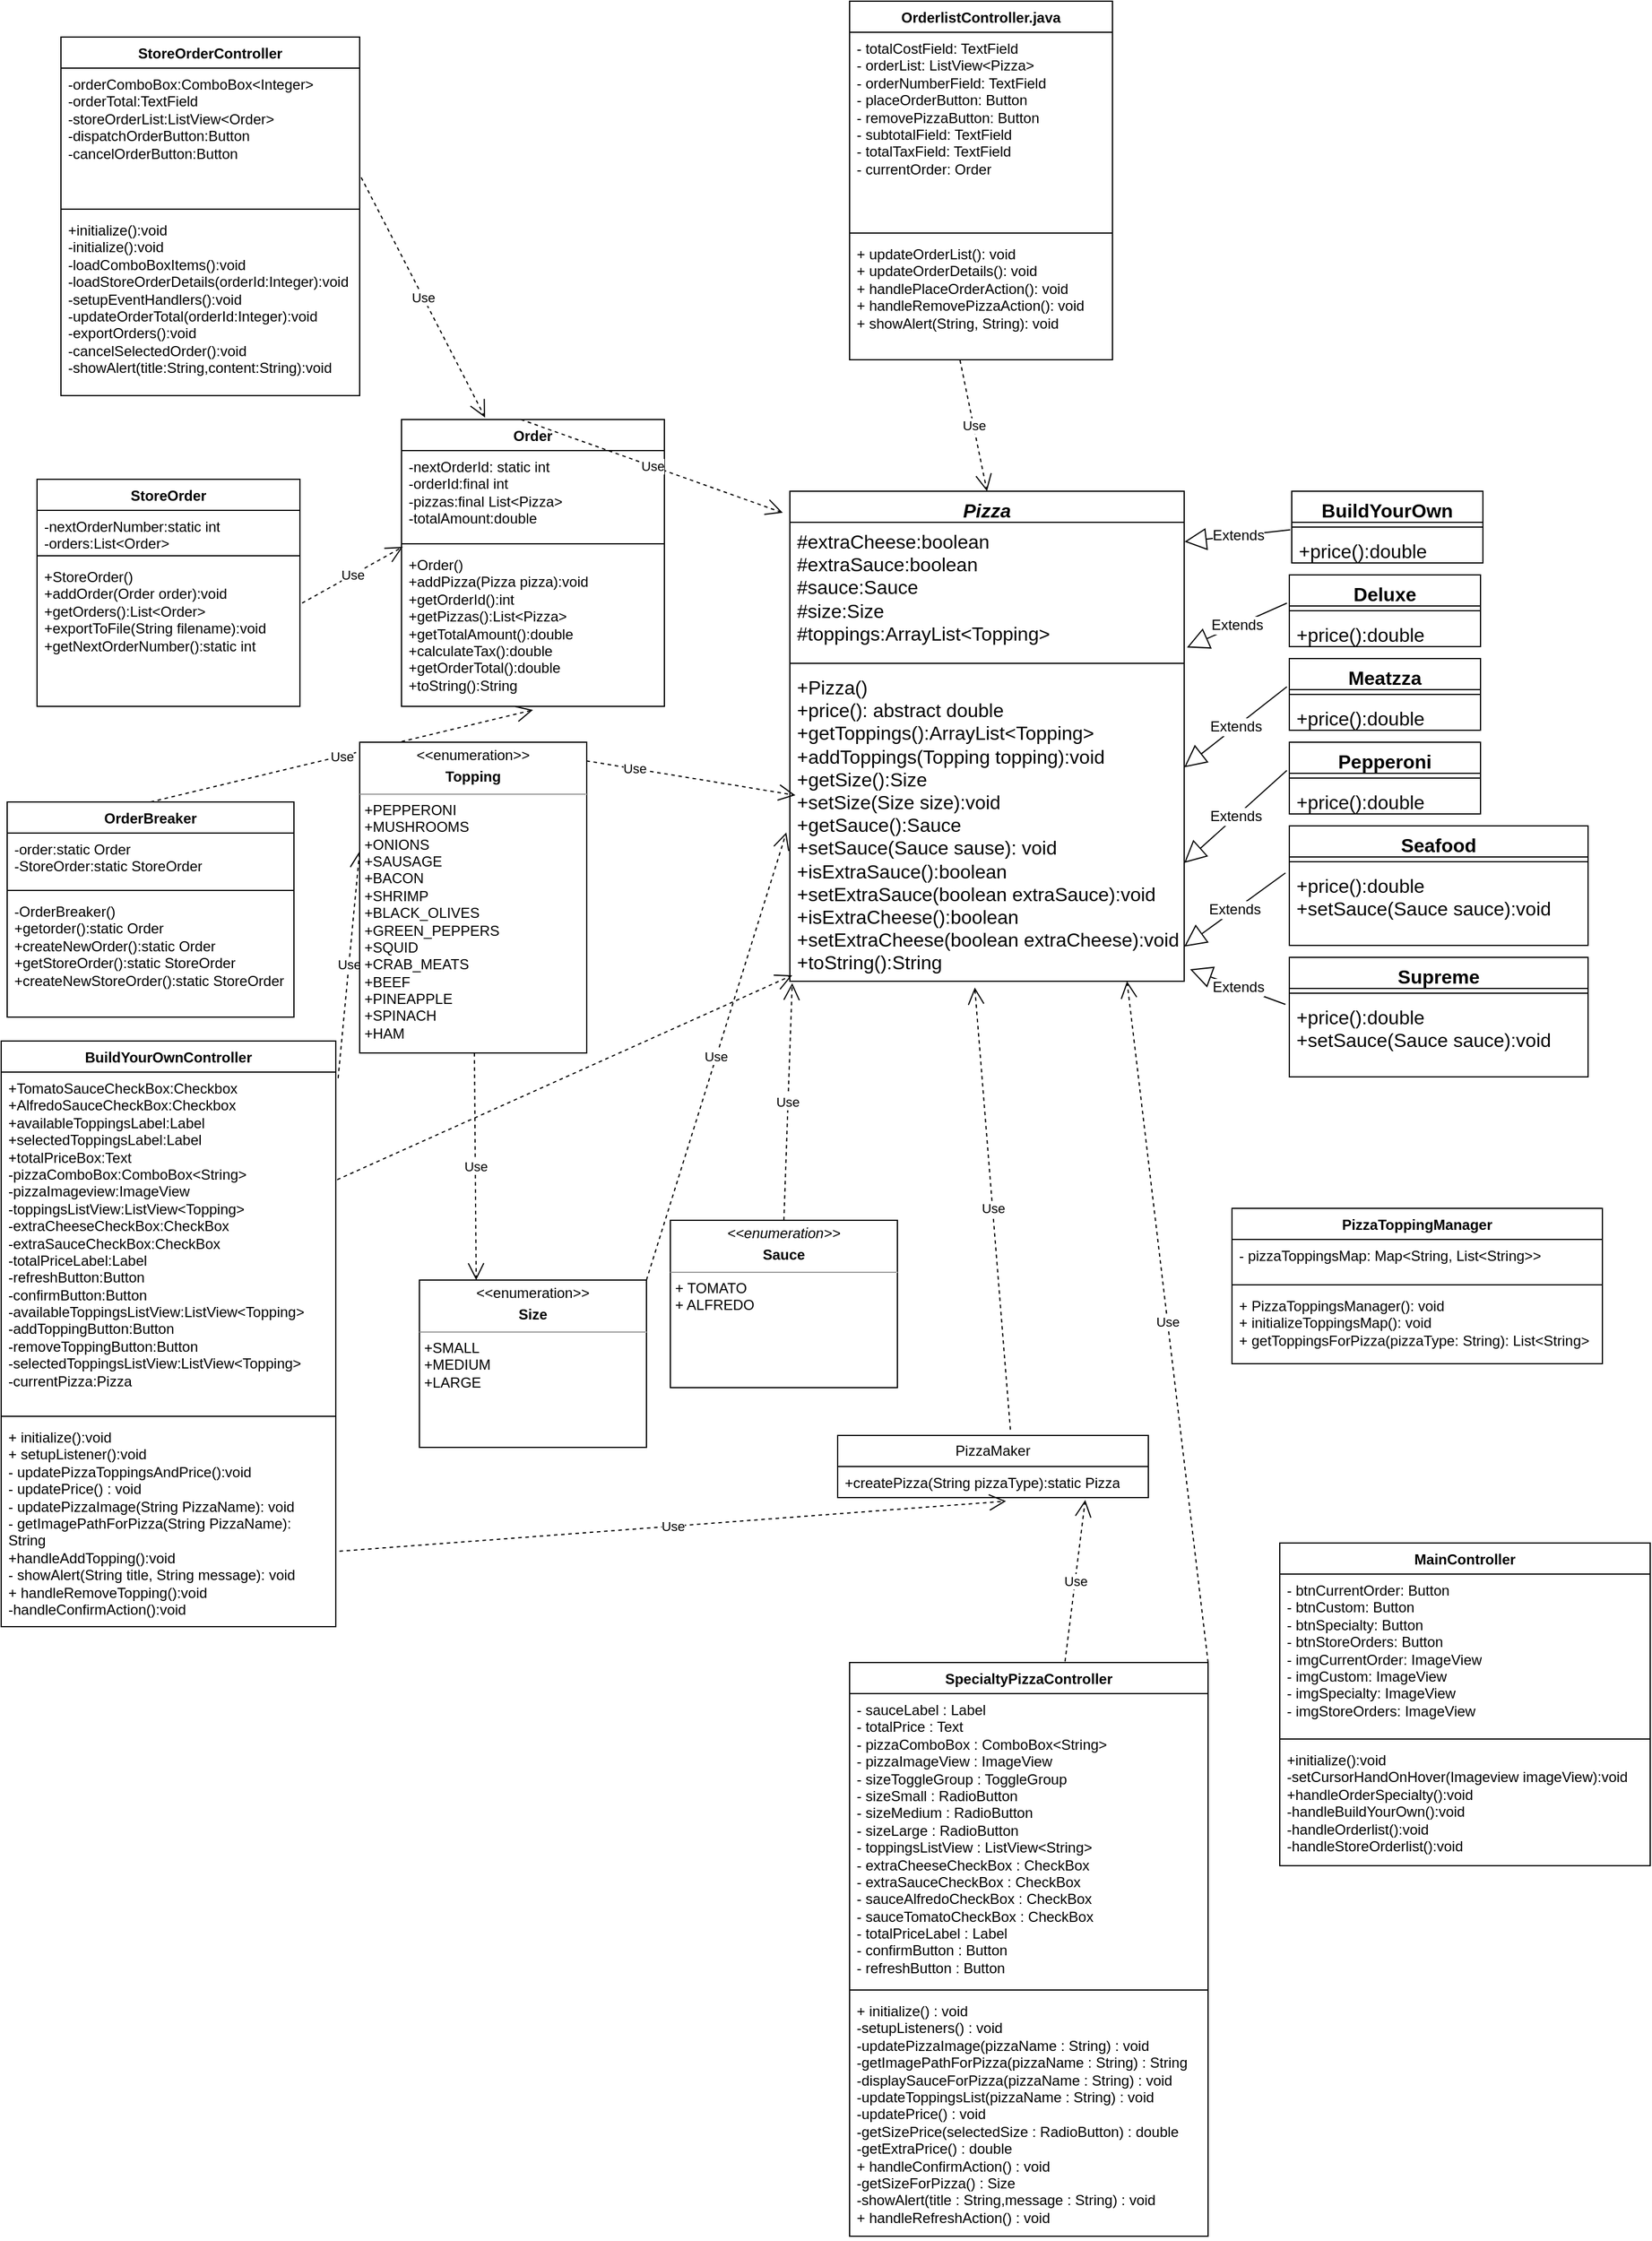 <mxfile version="22.1.4" type="device">
  <diagram id="C5RBs43oDa-KdzZeNtuy" name="Page-1">
    <mxGraphModel dx="3987" dy="2089" grid="1" gridSize="10" guides="1" tooltips="1" connect="1" arrows="1" fold="1" page="0" pageScale="1" pageWidth="827" pageHeight="1169" math="0" shadow="0">
      <root>
        <mxCell id="WIyWlLk6GJQsqaUBKTNV-0" />
        <mxCell id="WIyWlLk6GJQsqaUBKTNV-1" parent="WIyWlLk6GJQsqaUBKTNV-0" />
        <mxCell id="yi7wajlVVCb0jUOOM2uV-0" value="&lt;i&gt;Pizza&lt;/i&gt;" style="swimlane;fontStyle=1;align=center;verticalAlign=top;childLayout=stackLayout;horizontal=1;startSize=26;horizontalStack=0;resizeParent=1;resizeParentMax=0;resizeLast=0;collapsible=1;marginBottom=0;whiteSpace=wrap;html=1;fontSize=16;" parent="WIyWlLk6GJQsqaUBKTNV-1" vertex="1">
          <mxGeometry x="110" y="10" width="330" height="410" as="geometry" />
        </mxCell>
        <mxCell id="yi7wajlVVCb0jUOOM2uV-1" value="&lt;div&gt;#extraCheese:boolean&amp;nbsp;&lt;/div&gt;&lt;div&gt;#extraSauce:boolean&lt;/div&gt;&lt;div&gt;#sauce:Sauce&lt;/div&gt;&lt;div&gt;#size:Size&lt;/div&gt;&lt;div&gt;&lt;span style=&quot;background-color: initial;&quot;&gt;#toppings:ArrayList&amp;lt;Topping&amp;gt;&lt;/span&gt;&lt;br&gt;&lt;/div&gt;" style="text;strokeColor=none;fillColor=none;align=left;verticalAlign=top;spacingLeft=4;spacingRight=4;overflow=hidden;rotatable=0;points=[[0,0.5],[1,0.5]];portConstraint=eastwest;whiteSpace=wrap;html=1;fontSize=16;" parent="yi7wajlVVCb0jUOOM2uV-0" vertex="1">
          <mxGeometry y="26" width="330" height="114" as="geometry" />
        </mxCell>
        <mxCell id="yi7wajlVVCb0jUOOM2uV-2" value="" style="line;strokeWidth=1;fillColor=none;align=left;verticalAlign=middle;spacingTop=-1;spacingLeft=3;spacingRight=3;rotatable=0;labelPosition=right;points=[];portConstraint=eastwest;strokeColor=inherit;fontSize=16;" parent="yi7wajlVVCb0jUOOM2uV-0" vertex="1">
          <mxGeometry y="140" width="330" height="8" as="geometry" />
        </mxCell>
        <mxCell id="yi7wajlVVCb0jUOOM2uV-3" value="+Pizza()&lt;br&gt;+price(): abstract double&lt;br&gt;+getToppings():ArrayList&amp;lt;Topping&amp;gt;&lt;br&gt;+addToppings(Topping topping):void&lt;br&gt;+getSize():Size&lt;br&gt;+setSize(Size size):void&lt;br&gt;+getSauce():Sauce&lt;br&gt;+setSauce(Sauce sause): void&lt;br&gt;+isExtraSauce():boolean&lt;br&gt;+setExtraSauce(boolean extraSauce):void&lt;br&gt;+isExtraCheese():boolean&lt;br&gt;+setExtraCheese(boolean extraCheese):void&lt;br&gt;+toString():String" style="text;strokeColor=none;fillColor=none;align=left;verticalAlign=top;spacingLeft=4;spacingRight=4;overflow=hidden;rotatable=0;points=[[0,0.5],[1,0.5]];portConstraint=eastwest;whiteSpace=wrap;html=1;fontSize=16;" parent="yi7wajlVVCb0jUOOM2uV-0" vertex="1">
          <mxGeometry y="148" width="330" height="262" as="geometry" />
        </mxCell>
        <mxCell id="yi7wajlVVCb0jUOOM2uV-5" value="BuildYourOwn&lt;br&gt;" style="swimlane;fontStyle=1;align=center;verticalAlign=top;childLayout=stackLayout;horizontal=1;startSize=26;horizontalStack=0;resizeParent=1;resizeParentMax=0;resizeLast=0;collapsible=1;marginBottom=0;whiteSpace=wrap;html=1;fontSize=16;" parent="WIyWlLk6GJQsqaUBKTNV-1" vertex="1">
          <mxGeometry x="530" y="10" width="160" height="60" as="geometry" />
        </mxCell>
        <mxCell id="yi7wajlVVCb0jUOOM2uV-7" value="" style="line;strokeWidth=1;fillColor=none;align=left;verticalAlign=middle;spacingTop=-1;spacingLeft=3;spacingRight=3;rotatable=0;labelPosition=right;points=[];portConstraint=eastwest;strokeColor=inherit;fontSize=16;" parent="yi7wajlVVCb0jUOOM2uV-5" vertex="1">
          <mxGeometry y="26" width="160" height="8" as="geometry" />
        </mxCell>
        <mxCell id="yi7wajlVVCb0jUOOM2uV-8" value="+price():double" style="text;strokeColor=none;fillColor=none;align=left;verticalAlign=top;spacingLeft=4;spacingRight=4;overflow=hidden;rotatable=0;points=[[0,0.5],[1,0.5]];portConstraint=eastwest;whiteSpace=wrap;html=1;fontSize=16;" parent="yi7wajlVVCb0jUOOM2uV-5" vertex="1">
          <mxGeometry y="34" width="160" height="26" as="geometry" />
        </mxCell>
        <mxCell id="yi7wajlVVCb0jUOOM2uV-9" value="Extends" style="endArrow=block;endSize=16;endFill=0;html=1;rounded=0;fontSize=12;curved=1;exitX=-0.007;exitY=-0.068;exitDx=0;exitDy=0;exitPerimeter=0;entryX=1.001;entryY=0.142;entryDx=0;entryDy=0;entryPerimeter=0;" parent="WIyWlLk6GJQsqaUBKTNV-1" source="yi7wajlVVCb0jUOOM2uV-8" target="yi7wajlVVCb0jUOOM2uV-1" edge="1">
          <mxGeometry width="160" relative="1" as="geometry">
            <mxPoint x="510" y="290" as="sourcePoint" />
            <mxPoint x="670" y="290" as="targetPoint" />
          </mxGeometry>
        </mxCell>
        <mxCell id="yi7wajlVVCb0jUOOM2uV-10" value="Deluxe&lt;br&gt;" style="swimlane;fontStyle=1;align=center;verticalAlign=top;childLayout=stackLayout;horizontal=1;startSize=26;horizontalStack=0;resizeParent=1;resizeParentMax=0;resizeLast=0;collapsible=1;marginBottom=0;whiteSpace=wrap;html=1;fontSize=16;" parent="WIyWlLk6GJQsqaUBKTNV-1" vertex="1">
          <mxGeometry x="528" y="80" width="160" height="60" as="geometry" />
        </mxCell>
        <mxCell id="yi7wajlVVCb0jUOOM2uV-11" value="" style="line;strokeWidth=1;fillColor=none;align=left;verticalAlign=middle;spacingTop=-1;spacingLeft=3;spacingRight=3;rotatable=0;labelPosition=right;points=[];portConstraint=eastwest;strokeColor=inherit;fontSize=16;" parent="yi7wajlVVCb0jUOOM2uV-10" vertex="1">
          <mxGeometry y="26" width="160" height="8" as="geometry" />
        </mxCell>
        <mxCell id="yi7wajlVVCb0jUOOM2uV-12" value="+price():double" style="text;strokeColor=none;fillColor=none;align=left;verticalAlign=top;spacingLeft=4;spacingRight=4;overflow=hidden;rotatable=0;points=[[0,0.5],[1,0.5]];portConstraint=eastwest;whiteSpace=wrap;html=1;fontSize=16;" parent="yi7wajlVVCb0jUOOM2uV-10" vertex="1">
          <mxGeometry y="34" width="160" height="26" as="geometry" />
        </mxCell>
        <mxCell id="yi7wajlVVCb0jUOOM2uV-13" value="Extends" style="endArrow=block;endSize=16;endFill=0;html=1;rounded=0;fontSize=12;curved=1;exitX=-0.013;exitY=0.394;exitDx=0;exitDy=0;exitPerimeter=0;entryX=1.007;entryY=0.919;entryDx=0;entryDy=0;entryPerimeter=0;" parent="WIyWlLk6GJQsqaUBKTNV-1" source="yi7wajlVVCb0jUOOM2uV-10" target="yi7wajlVVCb0jUOOM2uV-1" edge="1">
          <mxGeometry width="160" relative="1" as="geometry">
            <mxPoint x="470" y="290" as="sourcePoint" />
            <mxPoint x="630" y="290" as="targetPoint" />
          </mxGeometry>
        </mxCell>
        <mxCell id="yi7wajlVVCb0jUOOM2uV-14" value="Meatzza" style="swimlane;fontStyle=1;align=center;verticalAlign=top;childLayout=stackLayout;horizontal=1;startSize=26;horizontalStack=0;resizeParent=1;resizeParentMax=0;resizeLast=0;collapsible=1;marginBottom=0;whiteSpace=wrap;html=1;fontSize=16;" parent="WIyWlLk6GJQsqaUBKTNV-1" vertex="1">
          <mxGeometry x="528" y="150" width="160" height="60" as="geometry" />
        </mxCell>
        <mxCell id="yi7wajlVVCb0jUOOM2uV-15" value="" style="line;strokeWidth=1;fillColor=none;align=left;verticalAlign=middle;spacingTop=-1;spacingLeft=3;spacingRight=3;rotatable=0;labelPosition=right;points=[];portConstraint=eastwest;strokeColor=inherit;fontSize=16;" parent="yi7wajlVVCb0jUOOM2uV-14" vertex="1">
          <mxGeometry y="26" width="160" height="8" as="geometry" />
        </mxCell>
        <mxCell id="yi7wajlVVCb0jUOOM2uV-16" value="+price():double" style="text;strokeColor=none;fillColor=none;align=left;verticalAlign=top;spacingLeft=4;spacingRight=4;overflow=hidden;rotatable=0;points=[[0,0.5],[1,0.5]];portConstraint=eastwest;whiteSpace=wrap;html=1;fontSize=16;" parent="yi7wajlVVCb0jUOOM2uV-14" vertex="1">
          <mxGeometry y="34" width="160" height="26" as="geometry" />
        </mxCell>
        <mxCell id="yi7wajlVVCb0jUOOM2uV-17" value="Extends" style="endArrow=block;endSize=16;endFill=0;html=1;rounded=0;fontSize=12;curved=1;exitX=-0.013;exitY=0.394;exitDx=0;exitDy=0;exitPerimeter=0;entryX=1.007;entryY=0.919;entryDx=0;entryDy=0;entryPerimeter=0;" parent="WIyWlLk6GJQsqaUBKTNV-1" source="yi7wajlVVCb0jUOOM2uV-14" edge="1">
          <mxGeometry width="160" relative="1" as="geometry">
            <mxPoint x="468" y="370" as="sourcePoint" />
            <mxPoint x="440" y="241" as="targetPoint" />
          </mxGeometry>
        </mxCell>
        <mxCell id="yi7wajlVVCb0jUOOM2uV-18" value="Pepperoni" style="swimlane;fontStyle=1;align=center;verticalAlign=top;childLayout=stackLayout;horizontal=1;startSize=26;horizontalStack=0;resizeParent=1;resizeParentMax=0;resizeLast=0;collapsible=1;marginBottom=0;whiteSpace=wrap;html=1;fontSize=16;" parent="WIyWlLk6GJQsqaUBKTNV-1" vertex="1">
          <mxGeometry x="528" y="220" width="160" height="60" as="geometry" />
        </mxCell>
        <mxCell id="yi7wajlVVCb0jUOOM2uV-19" value="" style="line;strokeWidth=1;fillColor=none;align=left;verticalAlign=middle;spacingTop=-1;spacingLeft=3;spacingRight=3;rotatable=0;labelPosition=right;points=[];portConstraint=eastwest;strokeColor=inherit;fontSize=16;" parent="yi7wajlVVCb0jUOOM2uV-18" vertex="1">
          <mxGeometry y="26" width="160" height="8" as="geometry" />
        </mxCell>
        <mxCell id="yi7wajlVVCb0jUOOM2uV-20" value="+price():double" style="text;strokeColor=none;fillColor=none;align=left;verticalAlign=top;spacingLeft=4;spacingRight=4;overflow=hidden;rotatable=0;points=[[0,0.5],[1,0.5]];portConstraint=eastwest;whiteSpace=wrap;html=1;fontSize=16;" parent="yi7wajlVVCb0jUOOM2uV-18" vertex="1">
          <mxGeometry y="34" width="160" height="26" as="geometry" />
        </mxCell>
        <mxCell id="yi7wajlVVCb0jUOOM2uV-21" value="Extends" style="endArrow=block;endSize=16;endFill=0;html=1;rounded=0;fontSize=12;curved=1;exitX=-0.013;exitY=0.394;exitDx=0;exitDy=0;exitPerimeter=0;entryX=1.007;entryY=0.919;entryDx=0;entryDy=0;entryPerimeter=0;" parent="WIyWlLk6GJQsqaUBKTNV-1" source="yi7wajlVVCb0jUOOM2uV-18" edge="1">
          <mxGeometry width="160" relative="1" as="geometry">
            <mxPoint x="468" y="450" as="sourcePoint" />
            <mxPoint x="440" y="321" as="targetPoint" />
          </mxGeometry>
        </mxCell>
        <mxCell id="yi7wajlVVCb0jUOOM2uV-22" value="Seafood&lt;br&gt;" style="swimlane;fontStyle=1;align=center;verticalAlign=top;childLayout=stackLayout;horizontal=1;startSize=26;horizontalStack=0;resizeParent=1;resizeParentMax=0;resizeLast=0;collapsible=1;marginBottom=0;whiteSpace=wrap;html=1;fontSize=16;" parent="WIyWlLk6GJQsqaUBKTNV-1" vertex="1">
          <mxGeometry x="528" y="290" width="250" height="100" as="geometry" />
        </mxCell>
        <mxCell id="yi7wajlVVCb0jUOOM2uV-23" value="" style="line;strokeWidth=1;fillColor=none;align=left;verticalAlign=middle;spacingTop=-1;spacingLeft=3;spacingRight=3;rotatable=0;labelPosition=right;points=[];portConstraint=eastwest;strokeColor=inherit;fontSize=16;" parent="yi7wajlVVCb0jUOOM2uV-22" vertex="1">
          <mxGeometry y="26" width="250" height="8" as="geometry" />
        </mxCell>
        <mxCell id="yi7wajlVVCb0jUOOM2uV-24" value="+price():double&lt;br&gt;+setSauce(Sauce sauce):void" style="text;strokeColor=none;fillColor=none;align=left;verticalAlign=top;spacingLeft=4;spacingRight=4;overflow=hidden;rotatable=0;points=[[0,0.5],[1,0.5]];portConstraint=eastwest;whiteSpace=wrap;html=1;fontSize=16;" parent="yi7wajlVVCb0jUOOM2uV-22" vertex="1">
          <mxGeometry y="34" width="250" height="66" as="geometry" />
        </mxCell>
        <mxCell id="yi7wajlVVCb0jUOOM2uV-25" value="Extends" style="endArrow=block;endSize=16;endFill=0;html=1;rounded=0;fontSize=12;curved=1;exitX=-0.013;exitY=0.394;exitDx=0;exitDy=0;exitPerimeter=0;entryX=1.007;entryY=0.919;entryDx=0;entryDy=0;entryPerimeter=0;" parent="WIyWlLk6GJQsqaUBKTNV-1" source="yi7wajlVVCb0jUOOM2uV-22" edge="1">
          <mxGeometry width="160" relative="1" as="geometry">
            <mxPoint x="468" y="520" as="sourcePoint" />
            <mxPoint x="440" y="391" as="targetPoint" />
          </mxGeometry>
        </mxCell>
        <mxCell id="yi7wajlVVCb0jUOOM2uV-28" value="Supreme" style="swimlane;fontStyle=1;align=center;verticalAlign=top;childLayout=stackLayout;horizontal=1;startSize=26;horizontalStack=0;resizeParent=1;resizeParentMax=0;resizeLast=0;collapsible=1;marginBottom=0;whiteSpace=wrap;html=1;fontSize=16;" parent="WIyWlLk6GJQsqaUBKTNV-1" vertex="1">
          <mxGeometry x="528" y="400" width="250" height="100" as="geometry" />
        </mxCell>
        <mxCell id="yi7wajlVVCb0jUOOM2uV-29" value="" style="line;strokeWidth=1;fillColor=none;align=left;verticalAlign=middle;spacingTop=-1;spacingLeft=3;spacingRight=3;rotatable=0;labelPosition=right;points=[];portConstraint=eastwest;strokeColor=inherit;fontSize=16;" parent="yi7wajlVVCb0jUOOM2uV-28" vertex="1">
          <mxGeometry y="26" width="250" height="8" as="geometry" />
        </mxCell>
        <mxCell id="yi7wajlVVCb0jUOOM2uV-30" value="+price():double&lt;br&gt;+setSauce(Sauce sauce):void" style="text;strokeColor=none;fillColor=none;align=left;verticalAlign=top;spacingLeft=4;spacingRight=4;overflow=hidden;rotatable=0;points=[[0,0.5],[1,0.5]];portConstraint=eastwest;whiteSpace=wrap;html=1;fontSize=16;" parent="yi7wajlVVCb0jUOOM2uV-28" vertex="1">
          <mxGeometry y="34" width="250" height="66" as="geometry" />
        </mxCell>
        <mxCell id="yi7wajlVVCb0jUOOM2uV-31" value="Extends" style="endArrow=block;endSize=16;endFill=0;html=1;rounded=0;fontSize=12;curved=1;exitX=-0.013;exitY=0.394;exitDx=0;exitDy=0;exitPerimeter=0;entryX=1.015;entryY=0.962;entryDx=0;entryDy=0;entryPerimeter=0;" parent="WIyWlLk6GJQsqaUBKTNV-1" source="yi7wajlVVCb0jUOOM2uV-28" target="yi7wajlVVCb0jUOOM2uV-3" edge="1">
          <mxGeometry width="160" relative="1" as="geometry">
            <mxPoint x="468" y="634" as="sourcePoint" />
            <mxPoint x="440" y="505" as="targetPoint" />
          </mxGeometry>
        </mxCell>
        <mxCell id="QZ8onxzTzEqCRuj4e2hm-0" value="PizzaMaker" style="swimlane;fontStyle=0;childLayout=stackLayout;horizontal=1;startSize=26;fillColor=none;horizontalStack=0;resizeParent=1;resizeParentMax=0;resizeLast=0;collapsible=1;marginBottom=0;whiteSpace=wrap;html=1;" parent="WIyWlLk6GJQsqaUBKTNV-1" vertex="1">
          <mxGeometry x="150" y="800" width="260" height="52" as="geometry" />
        </mxCell>
        <mxCell id="QZ8onxzTzEqCRuj4e2hm-1" value="+createPizza(String pizzaType):static Pizza" style="text;strokeColor=none;fillColor=none;align=left;verticalAlign=top;spacingLeft=4;spacingRight=4;overflow=hidden;rotatable=0;points=[[0,0.5],[1,0.5]];portConstraint=eastwest;whiteSpace=wrap;html=1;" parent="QZ8onxzTzEqCRuj4e2hm-0" vertex="1">
          <mxGeometry y="26" width="260" height="26" as="geometry" />
        </mxCell>
        <mxCell id="QZ8onxzTzEqCRuj4e2hm-5" value="Use" style="endArrow=open;endSize=12;dashed=1;html=1;rounded=0;entryX=0.469;entryY=1.02;entryDx=0;entryDy=0;entryPerimeter=0;exitX=0.556;exitY=-0.092;exitDx=0;exitDy=0;exitPerimeter=0;" parent="WIyWlLk6GJQsqaUBKTNV-1" target="yi7wajlVVCb0jUOOM2uV-3" edge="1" source="QZ8onxzTzEqCRuj4e2hm-0">
          <mxGeometry width="160" relative="1" as="geometry">
            <mxPoint x="260" y="530" as="sourcePoint" />
            <mxPoint x="420" y="530" as="targetPoint" />
          </mxGeometry>
        </mxCell>
        <mxCell id="QZ8onxzTzEqCRuj4e2hm-6" value="Order" style="swimlane;fontStyle=1;align=center;verticalAlign=top;childLayout=stackLayout;horizontal=1;startSize=26;horizontalStack=0;resizeParent=1;resizeParentMax=0;resizeLast=0;collapsible=1;marginBottom=0;whiteSpace=wrap;html=1;" parent="WIyWlLk6GJQsqaUBKTNV-1" vertex="1">
          <mxGeometry x="-215" y="-50" width="220" height="240" as="geometry" />
        </mxCell>
        <mxCell id="QZ8onxzTzEqCRuj4e2hm-7" value="-nextOrderId: static int&lt;br&gt;-orderId:final int&lt;br&gt;-pizzas:final List&amp;lt;Pizza&amp;gt;&lt;br&gt;-totalAmount:double" style="text;strokeColor=none;fillColor=none;align=left;verticalAlign=top;spacingLeft=4;spacingRight=4;overflow=hidden;rotatable=0;points=[[0,0.5],[1,0.5]];portConstraint=eastwest;whiteSpace=wrap;html=1;" parent="QZ8onxzTzEqCRuj4e2hm-6" vertex="1">
          <mxGeometry y="26" width="220" height="74" as="geometry" />
        </mxCell>
        <mxCell id="QZ8onxzTzEqCRuj4e2hm-8" value="" style="line;strokeWidth=1;fillColor=none;align=left;verticalAlign=middle;spacingTop=-1;spacingLeft=3;spacingRight=3;rotatable=0;labelPosition=right;points=[];portConstraint=eastwest;strokeColor=inherit;" parent="QZ8onxzTzEqCRuj4e2hm-6" vertex="1">
          <mxGeometry y="100" width="220" height="8" as="geometry" />
        </mxCell>
        <mxCell id="QZ8onxzTzEqCRuj4e2hm-9" value="+Order()&lt;br&gt;+addPizza(Pizza pizza):void&lt;br&gt;+getOrderId():int&lt;br&gt;+getPizzas():List&amp;lt;Pizza&amp;gt;&lt;br&gt;+getTotalAmount():double&lt;br&gt;+calculateTax():double&lt;br&gt;+getOrderTotal():double&lt;br&gt;+toString():String" style="text;strokeColor=none;fillColor=none;align=left;verticalAlign=top;spacingLeft=4;spacingRight=4;overflow=hidden;rotatable=0;points=[[0,0.5],[1,0.5]];portConstraint=eastwest;whiteSpace=wrap;html=1;" parent="QZ8onxzTzEqCRuj4e2hm-6" vertex="1">
          <mxGeometry y="108" width="220" height="132" as="geometry" />
        </mxCell>
        <mxCell id="QZ8onxzTzEqCRuj4e2hm-10" value="Use" style="endArrow=open;endSize=12;dashed=1;html=1;rounded=0;entryX=-0.018;entryY=-0.07;entryDx=0;entryDy=0;entryPerimeter=0;" parent="QZ8onxzTzEqCRuj4e2hm-6" target="yi7wajlVVCb0jUOOM2uV-1" edge="1">
          <mxGeometry width="160" relative="1" as="geometry">
            <mxPoint x="100" as="sourcePoint" />
            <mxPoint x="260" as="targetPoint" />
          </mxGeometry>
        </mxCell>
        <mxCell id="QZ8onxzTzEqCRuj4e2hm-12" value="OrderBreaker" style="swimlane;fontStyle=1;align=center;verticalAlign=top;childLayout=stackLayout;horizontal=1;startSize=26;horizontalStack=0;resizeParent=1;resizeParentMax=0;resizeLast=0;collapsible=1;marginBottom=0;whiteSpace=wrap;html=1;" parent="WIyWlLk6GJQsqaUBKTNV-1" vertex="1">
          <mxGeometry x="-545" y="270" width="240" height="180" as="geometry" />
        </mxCell>
        <mxCell id="QZ8onxzTzEqCRuj4e2hm-13" value="-order:static Order&lt;br&gt;-StoreOrder:static StoreOrder&lt;br&gt;" style="text;strokeColor=none;fillColor=none;align=left;verticalAlign=top;spacingLeft=4;spacingRight=4;overflow=hidden;rotatable=0;points=[[0,0.5],[1,0.5]];portConstraint=eastwest;whiteSpace=wrap;html=1;" parent="QZ8onxzTzEqCRuj4e2hm-12" vertex="1">
          <mxGeometry y="26" width="240" height="44" as="geometry" />
        </mxCell>
        <mxCell id="QZ8onxzTzEqCRuj4e2hm-14" value="" style="line;strokeWidth=1;fillColor=none;align=left;verticalAlign=middle;spacingTop=-1;spacingLeft=3;spacingRight=3;rotatable=0;labelPosition=right;points=[];portConstraint=eastwest;strokeColor=inherit;" parent="QZ8onxzTzEqCRuj4e2hm-12" vertex="1">
          <mxGeometry y="70" width="240" height="8" as="geometry" />
        </mxCell>
        <mxCell id="QZ8onxzTzEqCRuj4e2hm-15" value="-OrderBreaker()&lt;br&gt;+getorder():static Order&lt;br&gt;+createNewOrder():static Order&lt;br&gt;+getStoreOrder():static StoreOrder&lt;br&gt;+createNewStoreOrder():static StoreOrder" style="text;strokeColor=none;fillColor=none;align=left;verticalAlign=top;spacingLeft=4;spacingRight=4;overflow=hidden;rotatable=0;points=[[0,0.5],[1,0.5]];portConstraint=eastwest;whiteSpace=wrap;html=1;" parent="QZ8onxzTzEqCRuj4e2hm-12" vertex="1">
          <mxGeometry y="78" width="240" height="102" as="geometry" />
        </mxCell>
        <mxCell id="QZ8onxzTzEqCRuj4e2hm-16" value="Use" style="endArrow=open;endSize=12;dashed=1;html=1;rounded=0;entryX=0.5;entryY=1.023;entryDx=0;entryDy=0;entryPerimeter=0;exitX=0.5;exitY=0;exitDx=0;exitDy=0;" parent="WIyWlLk6GJQsqaUBKTNV-1" source="QZ8onxzTzEqCRuj4e2hm-12" target="QZ8onxzTzEqCRuj4e2hm-9" edge="1">
          <mxGeometry width="160" relative="1" as="geometry">
            <mxPoint x="-140" y="290" as="sourcePoint" />
            <mxPoint x="20" y="290" as="targetPoint" />
          </mxGeometry>
        </mxCell>
        <mxCell id="QZ8onxzTzEqCRuj4e2hm-17" value="&lt;p style=&quot;margin:0px;margin-top:4px;text-align:center;&quot;&gt;&lt;i&gt;&amp;lt;&amp;lt;enumeration&amp;gt;&amp;gt;&lt;/i&gt;&lt;br&gt;&lt;/p&gt;&lt;p style=&quot;margin:0px;margin-top:4px;text-align:center;&quot;&gt;&lt;b style=&quot;&quot;&gt;Sauce&lt;/b&gt;&lt;/p&gt;&lt;hr size=&quot;1&quot;&gt;&lt;p style=&quot;margin:0px;margin-left:4px;&quot;&gt;+ TOMATO&lt;br&gt;&lt;/p&gt;&lt;p style=&quot;margin:0px;margin-left:4px;&quot;&gt;+ ALFREDO&lt;/p&gt;" style="verticalAlign=top;align=left;overflow=fill;fontSize=12;fontFamily=Helvetica;html=1;whiteSpace=wrap;" parent="WIyWlLk6GJQsqaUBKTNV-1" vertex="1">
          <mxGeometry x="10" y="620" width="190" height="140" as="geometry" />
        </mxCell>
        <mxCell id="QZ8onxzTzEqCRuj4e2hm-18" value="Use" style="endArrow=open;endSize=12;dashed=1;html=1;rounded=0;exitX=0.5;exitY=0;exitDx=0;exitDy=0;entryX=0.006;entryY=1.006;entryDx=0;entryDy=0;entryPerimeter=0;" parent="WIyWlLk6GJQsqaUBKTNV-1" source="QZ8onxzTzEqCRuj4e2hm-17" target="yi7wajlVVCb0jUOOM2uV-3" edge="1">
          <mxGeometry width="160" relative="1" as="geometry">
            <mxPoint x="120" y="300" as="sourcePoint" />
            <mxPoint x="40" y="570" as="targetPoint" />
          </mxGeometry>
        </mxCell>
        <mxCell id="QZ8onxzTzEqCRuj4e2hm-20" value="&lt;p style=&quot;margin:0px;margin-top:4px;text-align:center;&quot;&gt;&lt;span&gt;&amp;lt;&amp;lt;enumeration&amp;gt;&amp;gt;&lt;/span&gt;&lt;br&gt;&lt;/p&gt;&lt;p style=&quot;margin:0px;margin-top:4px;text-align:center;&quot;&gt;&lt;b style=&quot;&quot;&gt;Size&lt;/b&gt;&lt;/p&gt;&lt;hr size=&quot;1&quot;&gt;&lt;p style=&quot;margin:0px;margin-left:4px;&quot;&gt;+SMALL&lt;/p&gt;&lt;p style=&quot;margin:0px;margin-left:4px;&quot;&gt;+MEDIUM&lt;/p&gt;&lt;p style=&quot;margin:0px;margin-left:4px;&quot;&gt;+LARGE&lt;/p&gt;" style="verticalAlign=top;align=left;overflow=fill;fontSize=12;fontFamily=Helvetica;html=1;whiteSpace=wrap;fontStyle=0" parent="WIyWlLk6GJQsqaUBKTNV-1" vertex="1">
          <mxGeometry x="-200" y="670" width="190" height="140" as="geometry" />
        </mxCell>
        <mxCell id="QZ8onxzTzEqCRuj4e2hm-21" value="Use" style="endArrow=open;endSize=12;dashed=1;html=1;rounded=0;entryX=-0.009;entryY=0.525;entryDx=0;entryDy=0;entryPerimeter=0;exitX=1;exitY=0;exitDx=0;exitDy=0;" parent="WIyWlLk6GJQsqaUBKTNV-1" source="QZ8onxzTzEqCRuj4e2hm-20" target="yi7wajlVVCb0jUOOM2uV-3" edge="1">
          <mxGeometry width="160" relative="1" as="geometry">
            <mxPoint x="30" y="570" as="sourcePoint" />
            <mxPoint x="280" y="330" as="targetPoint" />
          </mxGeometry>
        </mxCell>
        <mxCell id="QZ8onxzTzEqCRuj4e2hm-22" value="StoreOrder" style="swimlane;fontStyle=1;align=center;verticalAlign=top;childLayout=stackLayout;horizontal=1;startSize=26;horizontalStack=0;resizeParent=1;resizeParentMax=0;resizeLast=0;collapsible=1;marginBottom=0;whiteSpace=wrap;html=1;" parent="WIyWlLk6GJQsqaUBKTNV-1" vertex="1">
          <mxGeometry x="-520" width="220" height="190" as="geometry" />
        </mxCell>
        <mxCell id="QZ8onxzTzEqCRuj4e2hm-23" value="-nextOrderNumber:static int&lt;br&gt;-orders:List&amp;lt;Order&amp;gt;" style="text;strokeColor=none;fillColor=none;align=left;verticalAlign=top;spacingLeft=4;spacingRight=4;overflow=hidden;rotatable=0;points=[[0,0.5],[1,0.5]];portConstraint=eastwest;whiteSpace=wrap;html=1;" parent="QZ8onxzTzEqCRuj4e2hm-22" vertex="1">
          <mxGeometry y="26" width="220" height="34" as="geometry" />
        </mxCell>
        <mxCell id="QZ8onxzTzEqCRuj4e2hm-24" value="" style="line;strokeWidth=1;fillColor=none;align=left;verticalAlign=middle;spacingTop=-1;spacingLeft=3;spacingRight=3;rotatable=0;labelPosition=right;points=[];portConstraint=eastwest;strokeColor=inherit;" parent="QZ8onxzTzEqCRuj4e2hm-22" vertex="1">
          <mxGeometry y="60" width="220" height="8" as="geometry" />
        </mxCell>
        <mxCell id="QZ8onxzTzEqCRuj4e2hm-25" value="+StoreOrder()&lt;br&gt;+addOrder(Order order):void&lt;br&gt;+getOrders():List&amp;lt;Order&amp;gt;&lt;br&gt;+exportToFile(String filename):void&lt;br&gt;+getNextOrderNumber():static int" style="text;strokeColor=none;fillColor=none;align=left;verticalAlign=top;spacingLeft=4;spacingRight=4;overflow=hidden;rotatable=0;points=[[0,0.5],[1,0.5]];portConstraint=eastwest;whiteSpace=wrap;html=1;" parent="QZ8onxzTzEqCRuj4e2hm-22" vertex="1">
          <mxGeometry y="68" width="220" height="122" as="geometry" />
        </mxCell>
        <mxCell id="QZ8onxzTzEqCRuj4e2hm-30" value="Use" style="endArrow=open;endSize=12;dashed=1;html=1;rounded=0;entryX=0.014;entryY=0.406;entryDx=0;entryDy=0;entryPerimeter=0;exitX=0.5;exitY=0;exitDx=0;exitDy=0;" parent="WIyWlLk6GJQsqaUBKTNV-1" source="QZ8onxzTzEqCRuj4e2hm-27" target="yi7wajlVVCb0jUOOM2uV-3" edge="1">
          <mxGeometry width="160" relative="1" as="geometry">
            <mxPoint x="-330" y="570" as="sourcePoint" />
            <mxPoint x="-170" y="570" as="targetPoint" />
          </mxGeometry>
        </mxCell>
        <mxCell id="QZ8onxzTzEqCRuj4e2hm-31" value="BuildYourOwnController" style="swimlane;fontStyle=1;align=center;verticalAlign=top;childLayout=stackLayout;horizontal=1;startSize=26;horizontalStack=0;resizeParent=1;resizeParentMax=0;resizeLast=0;collapsible=1;marginBottom=0;whiteSpace=wrap;html=1;" parent="WIyWlLk6GJQsqaUBKTNV-1" vertex="1">
          <mxGeometry x="-550" y="470" width="280" height="490" as="geometry" />
        </mxCell>
        <mxCell id="QZ8onxzTzEqCRuj4e2hm-32" value="+TomatoSauceCheckBox:Checkbox&lt;br&gt;+AlfredoSauceCheckBox:Checkbox&lt;br&gt;+availableToppingsLabel:Label&lt;br&gt;+selectedToppingsLabel:Label&lt;br&gt;+totalPriceBox:Text&lt;br&gt;-pizzaComboBox:ComboBox&amp;lt;String&amp;gt;&lt;br&gt;-pizzaImageview:ImageView&lt;br&gt;-toppingsListView:ListView&amp;lt;Topping&amp;gt;&lt;br&gt;-extraCheeseCheckBox:CheckBox&lt;br&gt;-extraSauceCheckBox:CheckBox&lt;br&gt;-totalPriceLabel:Label&lt;br&gt;-refreshButton:Button&lt;br&gt;-confirmButton:Button&lt;br&gt;-availableToppingsListView:ListView&amp;lt;Topping&amp;gt;&lt;br&gt;-addToppingButton:Button&lt;br&gt;-removeToppingButton:Button&lt;br&gt;-selectedToppingsListView:ListView&amp;lt;Topping&amp;gt;&lt;br&gt;-currentPizza:Pizza" style="text;strokeColor=none;fillColor=none;align=left;verticalAlign=top;spacingLeft=4;spacingRight=4;overflow=hidden;rotatable=0;points=[[0,0.5],[1,0.5]];portConstraint=eastwest;whiteSpace=wrap;html=1;" parent="QZ8onxzTzEqCRuj4e2hm-31" vertex="1">
          <mxGeometry y="26" width="280" height="284" as="geometry" />
        </mxCell>
        <mxCell id="QZ8onxzTzEqCRuj4e2hm-33" value="" style="line;strokeWidth=1;fillColor=none;align=left;verticalAlign=middle;spacingTop=-1;spacingLeft=3;spacingRight=3;rotatable=0;labelPosition=right;points=[];portConstraint=eastwest;strokeColor=inherit;" parent="QZ8onxzTzEqCRuj4e2hm-31" vertex="1">
          <mxGeometry y="310" width="280" height="8" as="geometry" />
        </mxCell>
        <mxCell id="QZ8onxzTzEqCRuj4e2hm-34" value="+ initialize():void&lt;br&gt;+ setupListener():void&lt;br&gt;- updatePizzaToppingsAndPrice():void&lt;br&gt;- updatePrice() : void&lt;br&gt;- updatePizzaImage(String PizzaName): void&lt;br&gt;- getImagePathForPizza(String PizzaName): String&lt;br&gt;+handleAddTopping():void&lt;br&gt;- showAlert(String title, String message): void&lt;br&gt;+ handleRemoveTopping():void&lt;br&gt;-handleConfirmAction():void" style="text;strokeColor=none;fillColor=none;align=left;verticalAlign=top;spacingLeft=4;spacingRight=4;overflow=hidden;rotatable=0;points=[[0,0.5],[1,0.5]];portConstraint=eastwest;whiteSpace=wrap;html=1;" parent="QZ8onxzTzEqCRuj4e2hm-31" vertex="1">
          <mxGeometry y="318" width="280" height="172" as="geometry" />
        </mxCell>
        <mxCell id="QZ8onxzTzEqCRuj4e2hm-26" value="Use" style="endArrow=open;endSize=12;dashed=1;html=1;rounded=0;entryX=0.005;entryY=-0.011;entryDx=0;entryDy=0;entryPerimeter=0;exitX=1.008;exitY=0.292;exitDx=0;exitDy=0;exitPerimeter=0;" parent="WIyWlLk6GJQsqaUBKTNV-1" source="QZ8onxzTzEqCRuj4e2hm-25" target="QZ8onxzTzEqCRuj4e2hm-9" edge="1">
          <mxGeometry width="160" relative="1" as="geometry">
            <mxPoint x="-310" y="98.55" as="sourcePoint" />
            <mxPoint x="-150" y="98.55" as="targetPoint" />
          </mxGeometry>
        </mxCell>
        <mxCell id="c6NAwcyI4ZkL_lYZ3Zoa-0" value="Use" style="endArrow=open;endSize=12;dashed=1;html=1;rounded=0;exitX=1.007;exitY=0.018;exitDx=0;exitDy=0;exitPerimeter=0;entryX=0;entryY=0.35;entryDx=0;entryDy=0;entryPerimeter=0;" parent="WIyWlLk6GJQsqaUBKTNV-1" source="QZ8onxzTzEqCRuj4e2hm-32" target="QZ8onxzTzEqCRuj4e2hm-27" edge="1">
          <mxGeometry width="160" relative="1" as="geometry">
            <mxPoint x="-240" y="610" as="sourcePoint" />
            <mxPoint x="-80" y="610" as="targetPoint" />
          </mxGeometry>
        </mxCell>
        <mxCell id="c6NAwcyI4ZkL_lYZ3Zoa-1" value="Use" style="endArrow=open;endSize=12;dashed=1;html=1;rounded=0;entryX=0.25;entryY=0;entryDx=0;entryDy=0;" parent="WIyWlLk6GJQsqaUBKTNV-1" source="QZ8onxzTzEqCRuj4e2hm-27" target="QZ8onxzTzEqCRuj4e2hm-20" edge="1">
          <mxGeometry width="160" relative="1" as="geometry">
            <mxPoint x="-240" y="530" as="sourcePoint" />
            <mxPoint x="-80" y="530" as="targetPoint" />
          </mxGeometry>
        </mxCell>
        <mxCell id="c6NAwcyI4ZkL_lYZ3Zoa-2" value="" style="endArrow=open;endSize=12;dashed=1;html=1;rounded=0;exitX=1.004;exitY=0.317;exitDx=0;exitDy=0;exitPerimeter=0;entryX=0.006;entryY=0.981;entryDx=0;entryDy=0;entryPerimeter=0;" parent="WIyWlLk6GJQsqaUBKTNV-1" source="QZ8onxzTzEqCRuj4e2hm-32" target="yi7wajlVVCb0jUOOM2uV-3" edge="1">
          <mxGeometry width="160" relative="1" as="geometry">
            <mxPoint x="-240" y="530" as="sourcePoint" />
            <mxPoint x="-80" y="530" as="targetPoint" />
          </mxGeometry>
        </mxCell>
        <mxCell id="QZ8onxzTzEqCRuj4e2hm-27" value="&lt;p style=&quot;margin:0px;margin-top:4px;text-align:center;&quot;&gt;&lt;span&gt;&amp;lt;&amp;lt;enumeration&amp;gt;&amp;gt;&lt;/span&gt;&lt;br&gt;&lt;/p&gt;&lt;p style=&quot;margin:0px;margin-top:4px;text-align:center;&quot;&gt;&lt;b&gt;Topping&lt;/b&gt;&lt;/p&gt;&lt;hr size=&quot;1&quot;&gt;&lt;p style=&quot;margin:0px;margin-left:4px;&quot;&gt;+PEPPERONI&lt;/p&gt;&lt;p style=&quot;margin:0px;margin-left:4px;&quot;&gt;+MUSHROOMS&lt;/p&gt;&lt;p style=&quot;margin:0px;margin-left:4px;&quot;&gt;+ONIONS&lt;/p&gt;&lt;p style=&quot;margin:0px;margin-left:4px;&quot;&gt;+SAUSAGE&lt;/p&gt;&lt;p style=&quot;margin:0px;margin-left:4px;&quot;&gt;+BACON&lt;/p&gt;&lt;p style=&quot;margin:0px;margin-left:4px;&quot;&gt;+SHRIMP&lt;/p&gt;&lt;p style=&quot;margin:0px;margin-left:4px;&quot;&gt;+BLACK_OLIVES&lt;br&gt;+GREEN_PEPPERS&lt;br&gt;+SQUID&lt;br&gt;+CRAB_MEATS&lt;br&gt;+BEEF&lt;br&gt;+PINEAPPLE&lt;br&gt;+SPINACH&lt;br&gt;+HAM&lt;/p&gt;&lt;p style=&quot;margin:0px;margin-left:4px;&quot;&gt;&lt;br&gt;&lt;/p&gt;" style="verticalAlign=top;align=left;overflow=fill;fontSize=12;fontFamily=Helvetica;html=1;whiteSpace=wrap;fontStyle=0" parent="WIyWlLk6GJQsqaUBKTNV-1" vertex="1">
          <mxGeometry x="-250" y="220" width="190" height="260" as="geometry" />
        </mxCell>
        <mxCell id="1mr4OdW8BR9NjUNWEltS-1" value="Use" style="endArrow=open;endSize=12;dashed=1;html=1;rounded=0;entryX=0.542;entryY=1.115;entryDx=0;entryDy=0;entryPerimeter=0;exitX=1.011;exitY=0.633;exitDx=0;exitDy=0;exitPerimeter=0;" edge="1" parent="WIyWlLk6GJQsqaUBKTNV-1" source="QZ8onxzTzEqCRuj4e2hm-34" target="QZ8onxzTzEqCRuj4e2hm-1">
          <mxGeometry width="160" relative="1" as="geometry">
            <mxPoint x="280" y="900" as="sourcePoint" />
            <mxPoint x="450" y="900" as="targetPoint" />
          </mxGeometry>
        </mxCell>
        <mxCell id="1mr4OdW8BR9NjUNWEltS-2" value="MainController" style="swimlane;fontStyle=1;align=center;verticalAlign=top;childLayout=stackLayout;horizontal=1;startSize=26;horizontalStack=0;resizeParent=1;resizeParentMax=0;resizeLast=0;collapsible=1;marginBottom=0;whiteSpace=wrap;html=1;" vertex="1" parent="WIyWlLk6GJQsqaUBKTNV-1">
          <mxGeometry x="520" y="890" width="310" height="270" as="geometry" />
        </mxCell>
        <mxCell id="1mr4OdW8BR9NjUNWEltS-3" value="&lt;div&gt;- btnCurrentOrder: Button&lt;/div&gt;&lt;div&gt;- btnCustom: Button&lt;/div&gt;&lt;div&gt;- btnSpecialty: Button&lt;/div&gt;&lt;div&gt;- btnStoreOrders: Button&lt;/div&gt;&lt;div&gt;- imgCurrentOrder: ImageView&lt;/div&gt;&lt;div&gt;- imgCustom: ImageView&lt;/div&gt;&lt;div&gt;- imgSpecialty: ImageView&lt;/div&gt;&lt;div&gt;- imgStoreOrders: ImageView&lt;/div&gt;" style="text;strokeColor=none;fillColor=none;align=left;verticalAlign=top;spacingLeft=4;spacingRight=4;overflow=hidden;rotatable=0;points=[[0,0.5],[1,0.5]];portConstraint=eastwest;whiteSpace=wrap;html=1;" vertex="1" parent="1mr4OdW8BR9NjUNWEltS-2">
          <mxGeometry y="26" width="310" height="134" as="geometry" />
        </mxCell>
        <mxCell id="1mr4OdW8BR9NjUNWEltS-4" value="" style="line;strokeWidth=1;fillColor=none;align=left;verticalAlign=middle;spacingTop=-1;spacingLeft=3;spacingRight=3;rotatable=0;labelPosition=right;points=[];portConstraint=eastwest;strokeColor=inherit;" vertex="1" parent="1mr4OdW8BR9NjUNWEltS-2">
          <mxGeometry y="160" width="310" height="8" as="geometry" />
        </mxCell>
        <mxCell id="1mr4OdW8BR9NjUNWEltS-5" value="+initialize():void&lt;br&gt;-setCursorHandOnHover(Imageview imageView):void&lt;br&gt;+handleOrderSpecialty():void&lt;br&gt;-handleBuildYourOwn():void&lt;br&gt;-handleOrderlist():void&lt;br&gt;-handleStoreOrderlist():void" style="text;strokeColor=none;fillColor=none;align=left;verticalAlign=top;spacingLeft=4;spacingRight=4;overflow=hidden;rotatable=0;points=[[0,0.5],[1,0.5]];portConstraint=eastwest;whiteSpace=wrap;html=1;" vertex="1" parent="1mr4OdW8BR9NjUNWEltS-2">
          <mxGeometry y="168" width="310" height="102" as="geometry" />
        </mxCell>
        <mxCell id="1mr4OdW8BR9NjUNWEltS-6" value="OrderlistController.java" style="swimlane;fontStyle=1;align=center;verticalAlign=top;childLayout=stackLayout;horizontal=1;startSize=26;horizontalStack=0;resizeParent=1;resizeParentMax=0;resizeLast=0;collapsible=1;marginBottom=0;whiteSpace=wrap;html=1;" vertex="1" parent="WIyWlLk6GJQsqaUBKTNV-1">
          <mxGeometry x="160" y="-400" width="220" height="300" as="geometry" />
        </mxCell>
        <mxCell id="1mr4OdW8BR9NjUNWEltS-7" value="&lt;div&gt;- totalCostField: TextField&lt;/div&gt;&lt;div&gt;- orderList: ListView&amp;lt;Pizza&amp;gt;&lt;/div&gt;&lt;div&gt;- orderNumberField: TextField&lt;/div&gt;&lt;div&gt;- placeOrderButton: Button&lt;/div&gt;&lt;div&gt;- removePizzaButton: Button&lt;/div&gt;&lt;div&gt;- subtotalField: TextField&lt;/div&gt;&lt;div&gt;- totalTaxField: TextField&lt;/div&gt;&lt;div&gt;&lt;span style=&quot;background-color: initial;&quot;&gt;- currentOrder: Order&lt;/span&gt;&lt;br&gt;&lt;/div&gt;" style="text;strokeColor=none;fillColor=none;align=left;verticalAlign=top;spacingLeft=4;spacingRight=4;overflow=hidden;rotatable=0;points=[[0,0.5],[1,0.5]];portConstraint=eastwest;whiteSpace=wrap;html=1;" vertex="1" parent="1mr4OdW8BR9NjUNWEltS-6">
          <mxGeometry y="26" width="220" height="164" as="geometry" />
        </mxCell>
        <mxCell id="1mr4OdW8BR9NjUNWEltS-8" value="" style="line;strokeWidth=1;fillColor=none;align=left;verticalAlign=middle;spacingTop=-1;spacingLeft=3;spacingRight=3;rotatable=0;labelPosition=right;points=[];portConstraint=eastwest;strokeColor=inherit;" vertex="1" parent="1mr4OdW8BR9NjUNWEltS-6">
          <mxGeometry y="190" width="220" height="8" as="geometry" />
        </mxCell>
        <mxCell id="1mr4OdW8BR9NjUNWEltS-9" value="&lt;div&gt;+ updateOrderList(): void&lt;/div&gt;&lt;div&gt;+ updateOrderDetails(): void&lt;/div&gt;&lt;div&gt;+ handlePlaceOrderAction(): void&lt;/div&gt;&lt;div&gt;+ handleRemovePizzaAction(): void&lt;/div&gt;&lt;div&gt;+ showAlert(String, String): void&lt;/div&gt;" style="text;strokeColor=none;fillColor=none;align=left;verticalAlign=top;spacingLeft=4;spacingRight=4;overflow=hidden;rotatable=0;points=[[0,0.5],[1,0.5]];portConstraint=eastwest;whiteSpace=wrap;html=1;" vertex="1" parent="1mr4OdW8BR9NjUNWEltS-6">
          <mxGeometry y="198" width="220" height="102" as="geometry" />
        </mxCell>
        <mxCell id="1mr4OdW8BR9NjUNWEltS-10" value="Use" style="endArrow=open;endSize=12;dashed=1;html=1;rounded=0;exitX=0.42;exitY=1.004;exitDx=0;exitDy=0;exitPerimeter=0;entryX=0.5;entryY=0;entryDx=0;entryDy=0;" edge="1" parent="WIyWlLk6GJQsqaUBKTNV-1" source="1mr4OdW8BR9NjUNWEltS-9" target="yi7wajlVVCb0jUOOM2uV-0">
          <mxGeometry width="160" relative="1" as="geometry">
            <mxPoint x="130" y="-160" as="sourcePoint" />
            <mxPoint x="290" y="-160" as="targetPoint" />
          </mxGeometry>
        </mxCell>
        <mxCell id="1mr4OdW8BR9NjUNWEltS-11" value="PizzaToppingManager" style="swimlane;fontStyle=1;align=center;verticalAlign=top;childLayout=stackLayout;horizontal=1;startSize=26;horizontalStack=0;resizeParent=1;resizeParentMax=0;resizeLast=0;collapsible=1;marginBottom=0;whiteSpace=wrap;html=1;" vertex="1" parent="WIyWlLk6GJQsqaUBKTNV-1">
          <mxGeometry x="480" y="610" width="310" height="130" as="geometry" />
        </mxCell>
        <mxCell id="1mr4OdW8BR9NjUNWEltS-12" value="- pizzaToppingsMap: Map&amp;lt;String, List&amp;lt;String&amp;gt;&amp;gt;" style="text;strokeColor=none;fillColor=none;align=left;verticalAlign=top;spacingLeft=4;spacingRight=4;overflow=hidden;rotatable=0;points=[[0,0.5],[1,0.5]];portConstraint=eastwest;whiteSpace=wrap;html=1;" vertex="1" parent="1mr4OdW8BR9NjUNWEltS-11">
          <mxGeometry y="26" width="310" height="34" as="geometry" />
        </mxCell>
        <mxCell id="1mr4OdW8BR9NjUNWEltS-13" value="" style="line;strokeWidth=1;fillColor=none;align=left;verticalAlign=middle;spacingTop=-1;spacingLeft=3;spacingRight=3;rotatable=0;labelPosition=right;points=[];portConstraint=eastwest;strokeColor=inherit;" vertex="1" parent="1mr4OdW8BR9NjUNWEltS-11">
          <mxGeometry y="60" width="310" height="8" as="geometry" />
        </mxCell>
        <mxCell id="1mr4OdW8BR9NjUNWEltS-14" value="+ PizzaToppingsManager(): void&lt;br&gt;+ initializeToppingsMap(): void&lt;br&gt;+ getToppingsForPizza(pizzaType: String): List&amp;lt;String&amp;gt;" style="text;strokeColor=none;fillColor=none;align=left;verticalAlign=top;spacingLeft=4;spacingRight=4;overflow=hidden;rotatable=0;points=[[0,0.5],[1,0.5]];portConstraint=eastwest;whiteSpace=wrap;html=1;" vertex="1" parent="1mr4OdW8BR9NjUNWEltS-11">
          <mxGeometry y="68" width="310" height="62" as="geometry" />
        </mxCell>
        <mxCell id="1mr4OdW8BR9NjUNWEltS-15" value="SpecialtyPizzaController" style="swimlane;fontStyle=1;align=center;verticalAlign=top;childLayout=stackLayout;horizontal=1;startSize=26;horizontalStack=0;resizeParent=1;resizeParentMax=0;resizeLast=0;collapsible=1;marginBottom=0;whiteSpace=wrap;html=1;" vertex="1" parent="WIyWlLk6GJQsqaUBKTNV-1">
          <mxGeometry x="160" y="990" width="300" height="480" as="geometry" />
        </mxCell>
        <mxCell id="1mr4OdW8BR9NjUNWEltS-16" value="&lt;div&gt;- sauceLabel : Label&lt;/div&gt;&lt;div&gt;- totalPrice : Text&lt;/div&gt;&lt;div&gt;- pizzaComboBox : ComboBox&amp;lt;String&amp;gt;&lt;/div&gt;&lt;div&gt;- pizzaImageView : ImageView&lt;/div&gt;&lt;div&gt;- sizeToggleGroup : ToggleGroup&lt;/div&gt;&lt;div&gt;- sizeSmall : RadioButton&lt;/div&gt;&lt;div&gt;- sizeMedium : RadioButton&lt;/div&gt;&lt;div&gt;- sizeLarge : RadioButton&lt;/div&gt;&lt;div&gt;- toppingsListView : ListView&amp;lt;String&amp;gt;&lt;/div&gt;&lt;div&gt;- extraCheeseCheckBox : CheckBox&lt;/div&gt;&lt;div&gt;- extraSauceCheckBox : CheckBox&lt;/div&gt;&lt;div&gt;- sauceAlfredoCheckBox : CheckBox&lt;/div&gt;&lt;div&gt;- sauceTomatoCheckBox : CheckBox&lt;/div&gt;&lt;div&gt;- totalPriceLabel : Label&lt;/div&gt;&lt;div&gt;- confirmButton : Button&lt;/div&gt;&lt;div&gt;- refreshButton : Button&lt;/div&gt;" style="text;strokeColor=none;fillColor=none;align=left;verticalAlign=top;spacingLeft=4;spacingRight=4;overflow=hidden;rotatable=0;points=[[0,0.5],[1,0.5]];portConstraint=eastwest;whiteSpace=wrap;html=1;" vertex="1" parent="1mr4OdW8BR9NjUNWEltS-15">
          <mxGeometry y="26" width="300" height="244" as="geometry" />
        </mxCell>
        <mxCell id="1mr4OdW8BR9NjUNWEltS-17" value="" style="line;strokeWidth=1;fillColor=none;align=left;verticalAlign=middle;spacingTop=-1;spacingLeft=3;spacingRight=3;rotatable=0;labelPosition=right;points=[];portConstraint=eastwest;strokeColor=inherit;" vertex="1" parent="1mr4OdW8BR9NjUNWEltS-15">
          <mxGeometry y="270" width="300" height="8" as="geometry" />
        </mxCell>
        <mxCell id="1mr4OdW8BR9NjUNWEltS-18" value="&lt;div&gt;+ initialize() : void&lt;/div&gt;&lt;div&gt;-setupListeners() : void&lt;/div&gt;&lt;div&gt;-updatePizzaImage(pizzaName : String) : void&lt;/div&gt;&lt;div&gt;-getImagePathForPizza(pizzaName : String) : String&lt;/div&gt;&lt;div&gt;-displaySauceForPizza(pizzaName : String) : void&lt;/div&gt;&lt;div&gt;-updateToppingsList(pizzaName : String) : void&lt;/div&gt;&lt;div&gt;-updatePrice() : void&lt;/div&gt;&lt;div&gt;-getSizePrice(selectedSize : RadioButton) : double&lt;/div&gt;&lt;div&gt;-getExtraPrice() : double&lt;/div&gt;&lt;div&gt;+ handleConfirmAction() : void&lt;/div&gt;&lt;div&gt;-getSizeForPizza() : Size&lt;/div&gt;&lt;div&gt;-showAlert(title : String,message : String) : void&lt;/div&gt;&lt;div&gt;+ handleRefreshAction() : void&lt;/div&gt;" style="text;strokeColor=none;fillColor=none;align=left;verticalAlign=top;spacingLeft=4;spacingRight=4;overflow=hidden;rotatable=0;points=[[0,0.5],[1,0.5]];portConstraint=eastwest;whiteSpace=wrap;html=1;" vertex="1" parent="1mr4OdW8BR9NjUNWEltS-15">
          <mxGeometry y="278" width="300" height="202" as="geometry" />
        </mxCell>
        <mxCell id="1mr4OdW8BR9NjUNWEltS-20" value="StoreOrderController" style="swimlane;fontStyle=1;align=center;verticalAlign=top;childLayout=stackLayout;horizontal=1;startSize=26;horizontalStack=0;resizeParent=1;resizeParentMax=0;resizeLast=0;collapsible=1;marginBottom=0;whiteSpace=wrap;html=1;" vertex="1" parent="WIyWlLk6GJQsqaUBKTNV-1">
          <mxGeometry x="-500" y="-370" width="250" height="300" as="geometry" />
        </mxCell>
        <mxCell id="1mr4OdW8BR9NjUNWEltS-21" value="&lt;div&gt;-orderComboBox:ComboBox&amp;lt;Integer&amp;gt;&lt;/div&gt;&lt;div&gt;-orderTotal:TextField&lt;/div&gt;&lt;div&gt;-storeOrderList:ListView&amp;lt;Order&amp;gt;&lt;/div&gt;&lt;div&gt;-dispatchOrderButton:Button&lt;/div&gt;&lt;div&gt;-cancelOrderButton:Button&lt;/div&gt;" style="text;strokeColor=none;fillColor=none;align=left;verticalAlign=top;spacingLeft=4;spacingRight=4;overflow=hidden;rotatable=0;points=[[0,0.5],[1,0.5]];portConstraint=eastwest;whiteSpace=wrap;html=1;" vertex="1" parent="1mr4OdW8BR9NjUNWEltS-20">
          <mxGeometry y="26" width="250" height="114" as="geometry" />
        </mxCell>
        <mxCell id="1mr4OdW8BR9NjUNWEltS-22" value="" style="line;strokeWidth=1;fillColor=none;align=left;verticalAlign=middle;spacingTop=-1;spacingLeft=3;spacingRight=3;rotatable=0;labelPosition=right;points=[];portConstraint=eastwest;strokeColor=inherit;" vertex="1" parent="1mr4OdW8BR9NjUNWEltS-20">
          <mxGeometry y="140" width="250" height="8" as="geometry" />
        </mxCell>
        <mxCell id="1mr4OdW8BR9NjUNWEltS-23" value="&lt;div&gt;+initialize():void&lt;/div&gt;&lt;div&gt;-initialize():void&lt;/div&gt;&lt;div&gt;-loadComboBoxItems():void&lt;/div&gt;&lt;div&gt;-loadStoreOrderDetails(orderId:Integer):void&lt;/div&gt;&lt;div&gt;-setupEventHandlers():void&lt;/div&gt;&lt;div&gt;-updateOrderTotal(orderId:Integer):void&lt;/div&gt;&lt;div&gt;-exportOrders():void&lt;/div&gt;&lt;div&gt;-cancelSelectedOrder():void&lt;/div&gt;&lt;div&gt;-showAlert(title:String,content:String):void&lt;/div&gt;" style="text;strokeColor=none;fillColor=none;align=left;verticalAlign=top;spacingLeft=4;spacingRight=4;overflow=hidden;rotatable=0;points=[[0,0.5],[1,0.5]];portConstraint=eastwest;whiteSpace=wrap;html=1;" vertex="1" parent="1mr4OdW8BR9NjUNWEltS-20">
          <mxGeometry y="148" width="250" height="152" as="geometry" />
        </mxCell>
        <mxCell id="1mr4OdW8BR9NjUNWEltS-24" value="Use" style="endArrow=open;endSize=12;dashed=1;html=1;rounded=0;exitX=1;exitY=0;exitDx=0;exitDy=0;entryX=0.855;entryY=1;entryDx=0;entryDy=0;entryPerimeter=0;" edge="1" parent="WIyWlLk6GJQsqaUBKTNV-1" source="1mr4OdW8BR9NjUNWEltS-15" target="yi7wajlVVCb0jUOOM2uV-3">
          <mxGeometry width="160" relative="1" as="geometry">
            <mxPoint x="440" y="930" as="sourcePoint" />
            <mxPoint x="440" y="670" as="targetPoint" />
          </mxGeometry>
        </mxCell>
        <mxCell id="1mr4OdW8BR9NjUNWEltS-26" value="Use" style="endArrow=open;endSize=12;dashed=1;html=1;rounded=0;exitX=1.005;exitY=0.802;exitDx=0;exitDy=0;exitPerimeter=0;entryX=0.318;entryY=-0.007;entryDx=0;entryDy=0;entryPerimeter=0;" edge="1" parent="WIyWlLk6GJQsqaUBKTNV-1" source="1mr4OdW8BR9NjUNWEltS-21" target="QZ8onxzTzEqCRuj4e2hm-6">
          <mxGeometry width="160" relative="1" as="geometry">
            <mxPoint x="-330" y="-80" as="sourcePoint" />
            <mxPoint x="-170" y="-80" as="targetPoint" />
          </mxGeometry>
        </mxCell>
        <mxCell id="1mr4OdW8BR9NjUNWEltS-27" value="Use" style="endArrow=open;endSize=12;dashed=1;html=1;rounded=0;exitX=0.601;exitY=-0.002;exitDx=0;exitDy=0;exitPerimeter=0;entryX=0.797;entryY=1.078;entryDx=0;entryDy=0;entryPerimeter=0;" edge="1" parent="WIyWlLk6GJQsqaUBKTNV-1" source="1mr4OdW8BR9NjUNWEltS-15" target="QZ8onxzTzEqCRuj4e2hm-1">
          <mxGeometry width="160" relative="1" as="geometry">
            <mxPoint x="390" y="930" as="sourcePoint" />
            <mxPoint x="380" y="870" as="targetPoint" />
          </mxGeometry>
        </mxCell>
      </root>
    </mxGraphModel>
  </diagram>
</mxfile>
